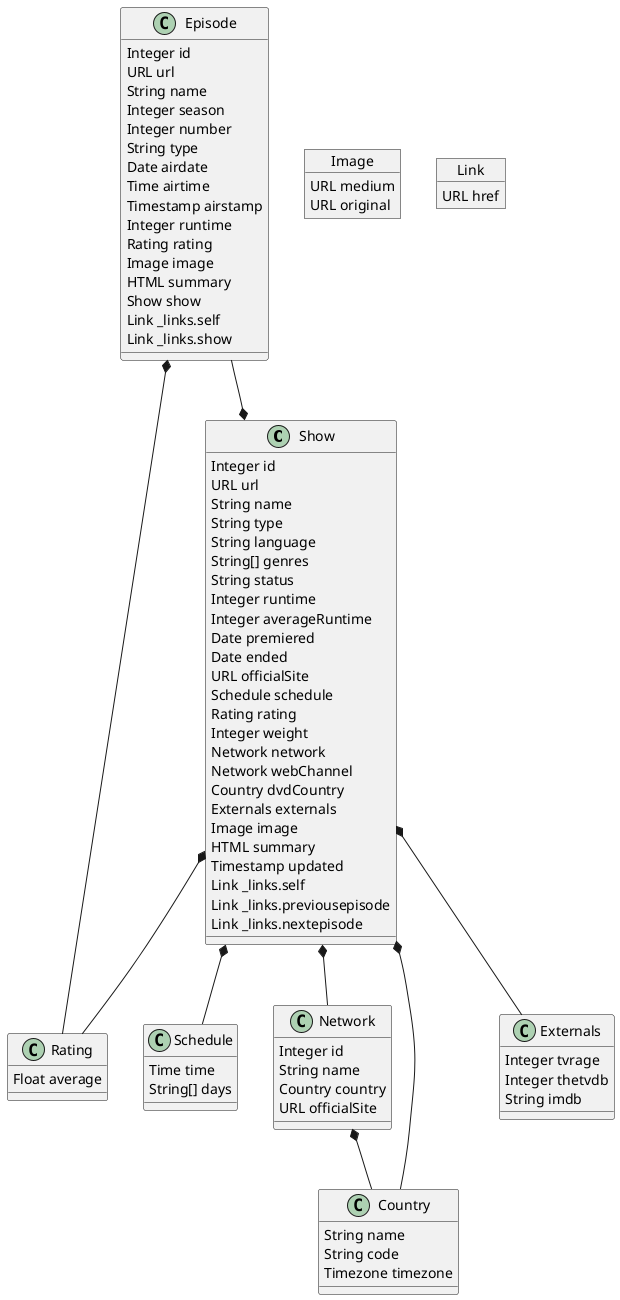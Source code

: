 @startuml
class Show {
	Integer id
	URL url
	String name
    String type
    String language
    String[] genres
    String status
    Integer runtime
    Integer averageRuntime
    Date premiered
    Date ended
    URL officialSite
    Schedule schedule
	Rating rating
	Integer weight
	Network network
	Network webChannel
    Country dvdCountry
    Externals externals
    Image image
    HTML summary
    Timestamp updated
    Link _links.self
    Link _links.previousepisode
    Link _links.nextepisode
}

Show *-- Schedule
Show *-- Rating
Show *-- Network
Show *-- Country
Show *-- Externals

class Externals {
	Integer tvrage
	Integer thetvdb
	String imdb
}

class Schedule {
    Time time
    String[] days
}

class Network {
	Integer id
	String name
    Country country
	URL officialSite
}

Network *-- Country

class Country {
	String name
    String code
    Timezone timezone
}

class Episode {
	Integer id
	URL url
	String name
	Integer season
	Integer number
	String type
	Date airdate
	Time airtime
	Timestamp airstamp
	Integer runtime
	Rating rating
	Image image
	HTML summary
	Show show
    Link _links.self
    Link _links.show
}

Episode *-- Rating
Episode --* Show

class Rating {
	Float average
}

object Image {
	URL medium
	URL original
}

object Link {
	URL href
}
@enduml